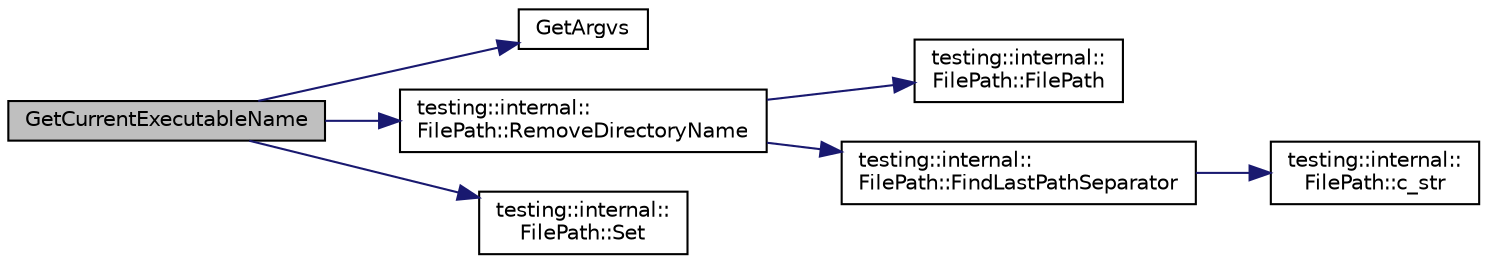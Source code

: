 digraph "GetCurrentExecutableName"
{
 // INTERACTIVE_SVG=YES
 // LATEX_PDF_SIZE
  bgcolor="transparent";
  edge [fontname="Helvetica",fontsize="10",labelfontname="Helvetica",labelfontsize="10"];
  node [fontname="Helvetica",fontsize="10",shape=record];
  rankdir="LR";
  Node1 [label="GetCurrentExecutableName",height=0.2,width=0.4,color="black", fillcolor="grey75", style="filled", fontcolor="black",tooltip=" "];
  Node1 -> Node2 [color="midnightblue",fontsize="10",style="solid",fontname="Helvetica"];
  Node2 [label="GetArgvs",height=0.2,width=0.4,color="black",URL="$d0/da7/namespacetesting_1_1internal_a72bae19a0033260a6266052ec0126551.html#a72bae19a0033260a6266052ec0126551",tooltip=" "];
  Node1 -> Node3 [color="midnightblue",fontsize="10",style="solid",fontname="Helvetica"];
  Node3 [label="testing::internal::\lFilePath::RemoveDirectoryName",height=0.2,width=0.4,color="black",URL="$de/dea/classtesting_1_1internal_1_1FilePath_a9fe846b92cc3a819b1bca34059999369.html#a9fe846b92cc3a819b1bca34059999369",tooltip=" "];
  Node3 -> Node4 [color="midnightblue",fontsize="10",style="solid",fontname="Helvetica"];
  Node4 [label="testing::internal::\lFilePath::FilePath",height=0.2,width=0.4,color="black",URL="$de/dea/classtesting_1_1internal_1_1FilePath_aa5df70ab39fdaff6e3fce46e8d35b608.html#aa5df70ab39fdaff6e3fce46e8d35b608",tooltip=" "];
  Node3 -> Node5 [color="midnightblue",fontsize="10",style="solid",fontname="Helvetica"];
  Node5 [label="testing::internal::\lFilePath::FindLastPathSeparator",height=0.2,width=0.4,color="black",URL="$de/dea/classtesting_1_1internal_1_1FilePath_a49f9182daf48b8dbe6d48ffa2e2b1517.html#a49f9182daf48b8dbe6d48ffa2e2b1517",tooltip=" "];
  Node5 -> Node6 [color="midnightblue",fontsize="10",style="solid",fontname="Helvetica"];
  Node6 [label="testing::internal::\lFilePath::c_str",height=0.2,width=0.4,color="black",URL="$de/dea/classtesting_1_1internal_1_1FilePath_a14989d8fe448c5f947832aea3dae615a.html#a14989d8fe448c5f947832aea3dae615a",tooltip=" "];
  Node1 -> Node7 [color="midnightblue",fontsize="10",style="solid",fontname="Helvetica"];
  Node7 [label="testing::internal::\lFilePath::Set",height=0.2,width=0.4,color="black",URL="$de/dea/classtesting_1_1internal_1_1FilePath_a42b263db98b0796b43578baca9ba991d.html#a42b263db98b0796b43578baca9ba991d",tooltip=" "];
}
